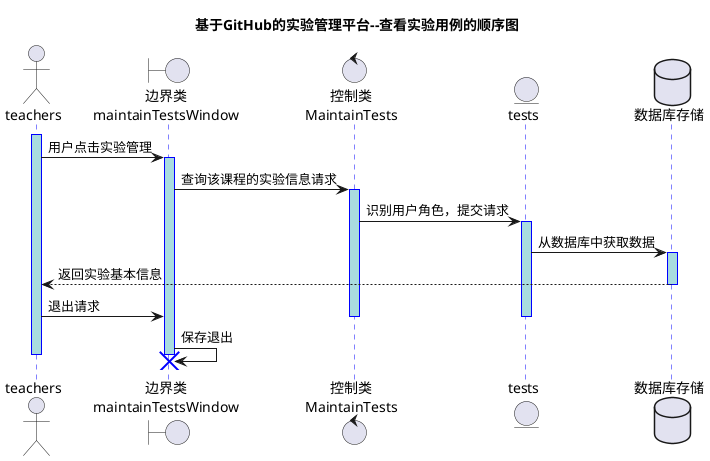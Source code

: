 @startuml
title 基于GitHub的实验管理平台--查看实验用例的顺序图
actor teachers as T
boundary "边界类\nmaintainTestsWindow" as MTW
control "控制类\nMaintainTests" as MT
entity tests
database 数据库存储 as SH

activate T
T -> MTW: 用户点击实验管理
activate MTW
MTW -> MT: 查询该课程的实验信息请求
activate MT
MT -> tests: 识别用户角色，提交请求
activate tests
tests -> SH: 从数据库中获取数据
activate SH
SH --> T:返回实验基本信息
deactivate SH

T -> MTW: 退出请求
deactivate tests
deactivate MT
MTW -> MTW: 保存退出
deactivate T
destroy MTW

skinparam sequence {
	ArrowColor DeepSkyBlue
	ActorBorderColor DeepSkyBlue
	LifeLineBorderColor blue
	LifeLineBackgroundColor #A9DCDF

	ParticipantBorderColor DeepSkyBlue
	ParticipantBackgroundColor DodgerBlue
	ParticipantFontName Impact
	ParticipantFontSize 17
	ParticipantFontColor #A9DCDF

	ActorBackgroundColor aqua
	ActorFontSize 17
	ActorFontName Aapex
}

@enduml